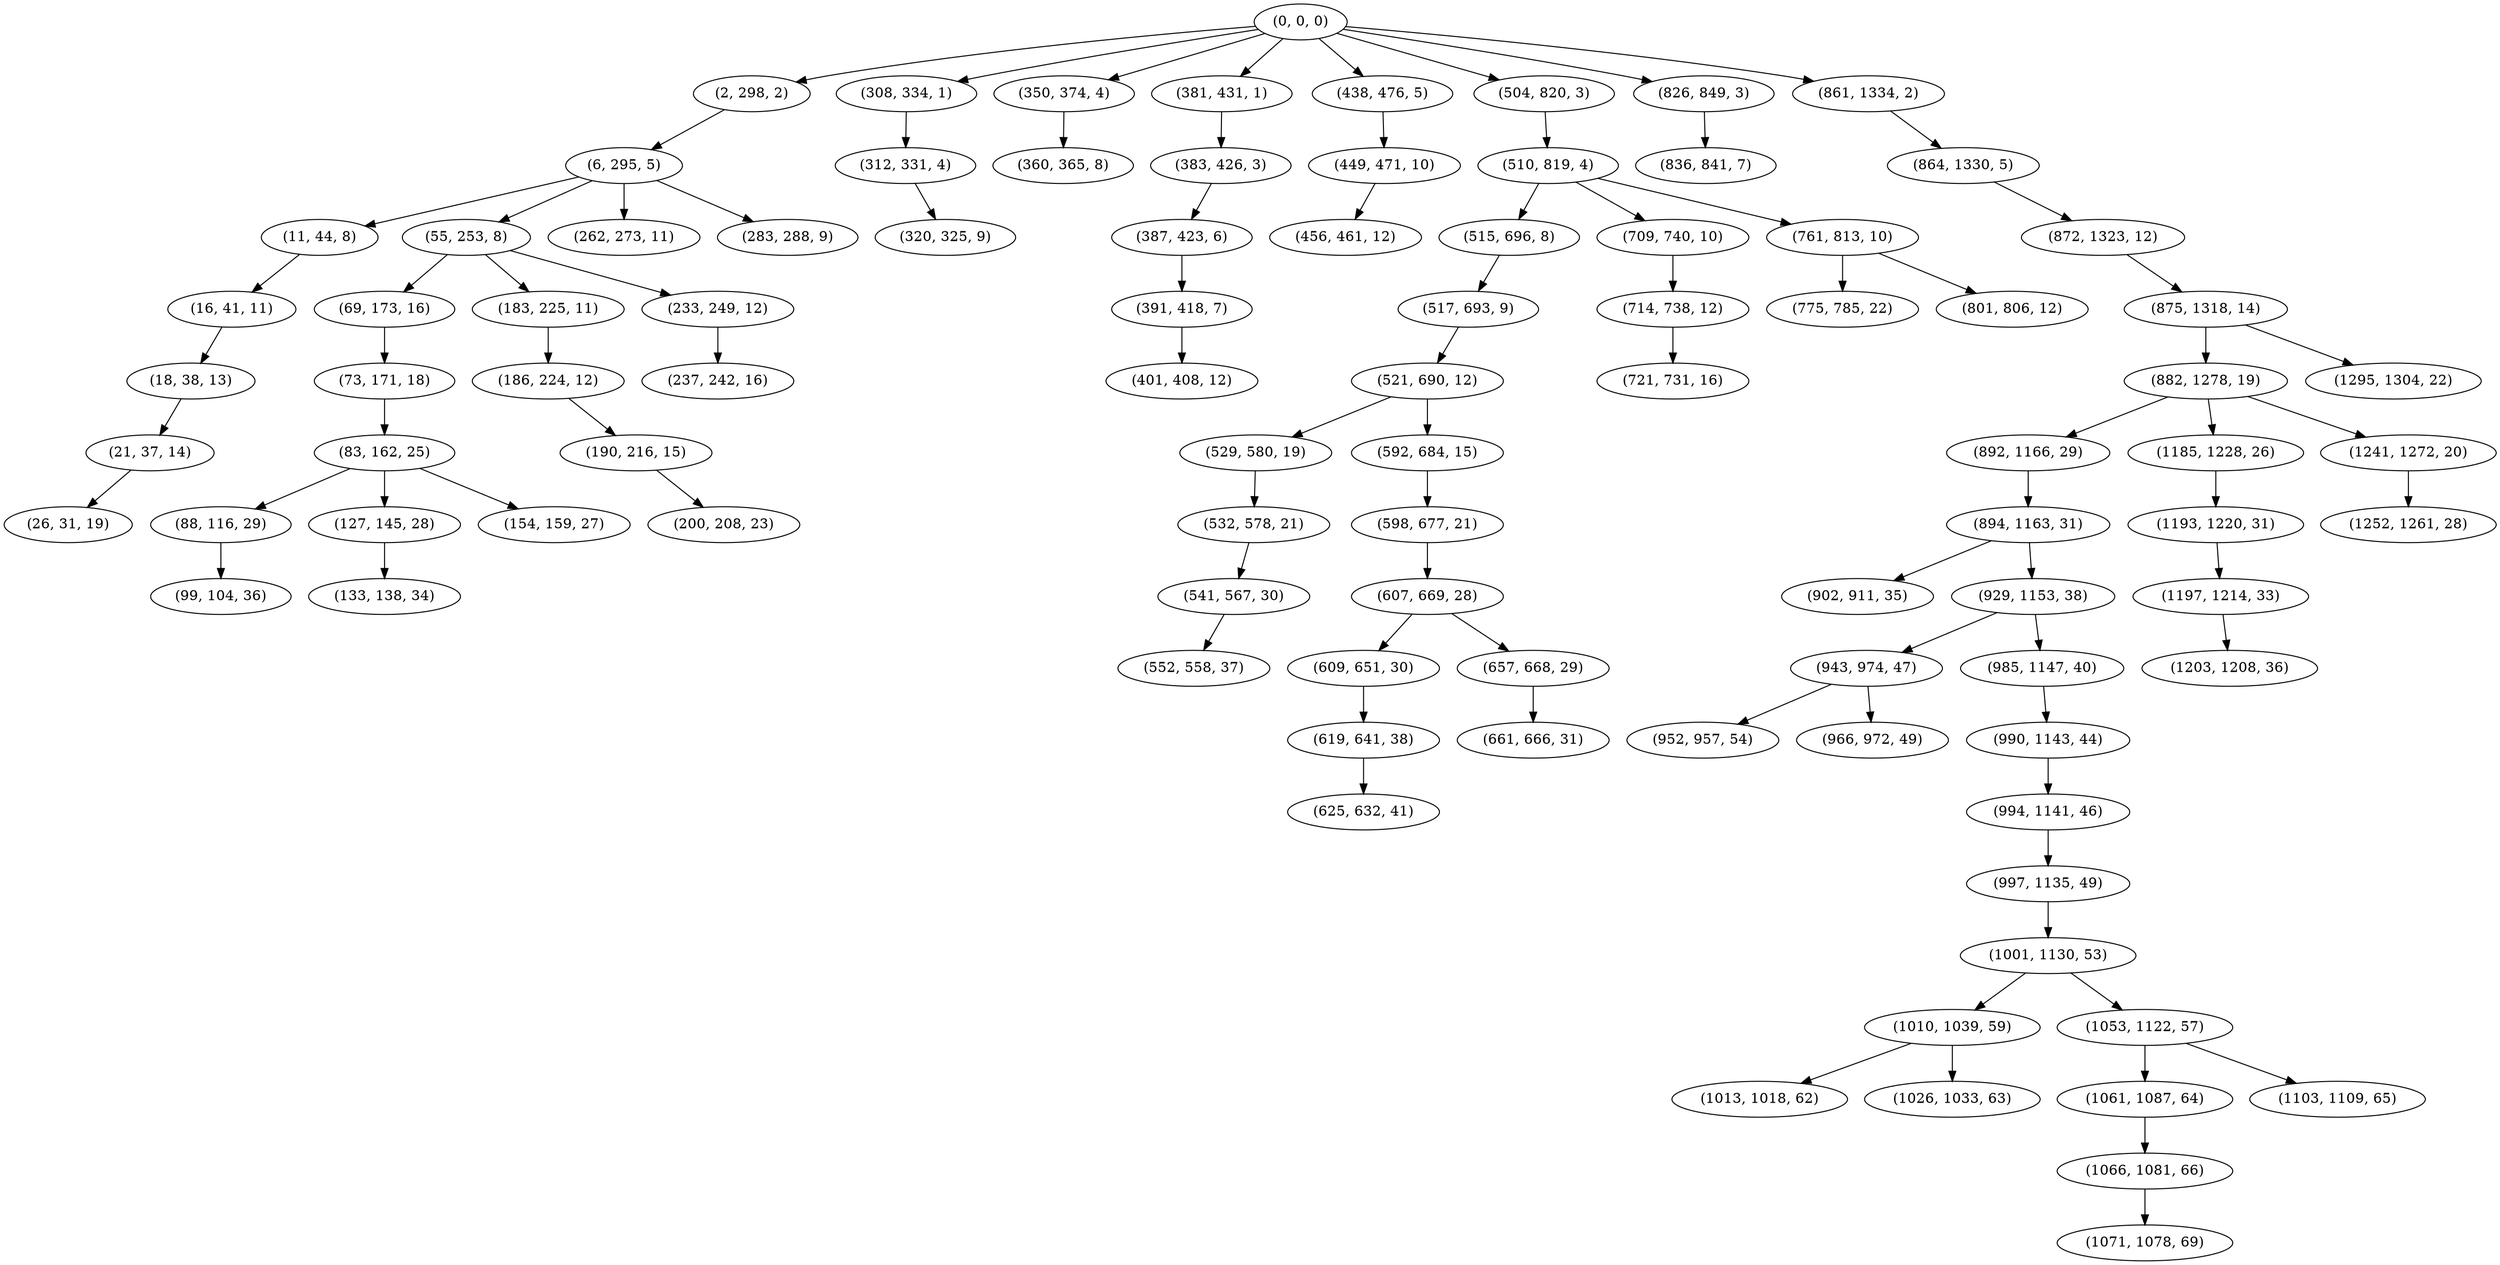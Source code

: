 digraph tree {
    "(0, 0, 0)";
    "(2, 298, 2)";
    "(6, 295, 5)";
    "(11, 44, 8)";
    "(16, 41, 11)";
    "(18, 38, 13)";
    "(21, 37, 14)";
    "(26, 31, 19)";
    "(55, 253, 8)";
    "(69, 173, 16)";
    "(73, 171, 18)";
    "(83, 162, 25)";
    "(88, 116, 29)";
    "(99, 104, 36)";
    "(127, 145, 28)";
    "(133, 138, 34)";
    "(154, 159, 27)";
    "(183, 225, 11)";
    "(186, 224, 12)";
    "(190, 216, 15)";
    "(200, 208, 23)";
    "(233, 249, 12)";
    "(237, 242, 16)";
    "(262, 273, 11)";
    "(283, 288, 9)";
    "(308, 334, 1)";
    "(312, 331, 4)";
    "(320, 325, 9)";
    "(350, 374, 4)";
    "(360, 365, 8)";
    "(381, 431, 1)";
    "(383, 426, 3)";
    "(387, 423, 6)";
    "(391, 418, 7)";
    "(401, 408, 12)";
    "(438, 476, 5)";
    "(449, 471, 10)";
    "(456, 461, 12)";
    "(504, 820, 3)";
    "(510, 819, 4)";
    "(515, 696, 8)";
    "(517, 693, 9)";
    "(521, 690, 12)";
    "(529, 580, 19)";
    "(532, 578, 21)";
    "(541, 567, 30)";
    "(552, 558, 37)";
    "(592, 684, 15)";
    "(598, 677, 21)";
    "(607, 669, 28)";
    "(609, 651, 30)";
    "(619, 641, 38)";
    "(625, 632, 41)";
    "(657, 668, 29)";
    "(661, 666, 31)";
    "(709, 740, 10)";
    "(714, 738, 12)";
    "(721, 731, 16)";
    "(761, 813, 10)";
    "(775, 785, 22)";
    "(801, 806, 12)";
    "(826, 849, 3)";
    "(836, 841, 7)";
    "(861, 1334, 2)";
    "(864, 1330, 5)";
    "(872, 1323, 12)";
    "(875, 1318, 14)";
    "(882, 1278, 19)";
    "(892, 1166, 29)";
    "(894, 1163, 31)";
    "(902, 911, 35)";
    "(929, 1153, 38)";
    "(943, 974, 47)";
    "(952, 957, 54)";
    "(966, 972, 49)";
    "(985, 1147, 40)";
    "(990, 1143, 44)";
    "(994, 1141, 46)";
    "(997, 1135, 49)";
    "(1001, 1130, 53)";
    "(1010, 1039, 59)";
    "(1013, 1018, 62)";
    "(1026, 1033, 63)";
    "(1053, 1122, 57)";
    "(1061, 1087, 64)";
    "(1066, 1081, 66)";
    "(1071, 1078, 69)";
    "(1103, 1109, 65)";
    "(1185, 1228, 26)";
    "(1193, 1220, 31)";
    "(1197, 1214, 33)";
    "(1203, 1208, 36)";
    "(1241, 1272, 20)";
    "(1252, 1261, 28)";
    "(1295, 1304, 22)";
    "(0, 0, 0)" -> "(2, 298, 2)";
    "(0, 0, 0)" -> "(308, 334, 1)";
    "(0, 0, 0)" -> "(350, 374, 4)";
    "(0, 0, 0)" -> "(381, 431, 1)";
    "(0, 0, 0)" -> "(438, 476, 5)";
    "(0, 0, 0)" -> "(504, 820, 3)";
    "(0, 0, 0)" -> "(826, 849, 3)";
    "(0, 0, 0)" -> "(861, 1334, 2)";
    "(2, 298, 2)" -> "(6, 295, 5)";
    "(6, 295, 5)" -> "(11, 44, 8)";
    "(6, 295, 5)" -> "(55, 253, 8)";
    "(6, 295, 5)" -> "(262, 273, 11)";
    "(6, 295, 5)" -> "(283, 288, 9)";
    "(11, 44, 8)" -> "(16, 41, 11)";
    "(16, 41, 11)" -> "(18, 38, 13)";
    "(18, 38, 13)" -> "(21, 37, 14)";
    "(21, 37, 14)" -> "(26, 31, 19)";
    "(55, 253, 8)" -> "(69, 173, 16)";
    "(55, 253, 8)" -> "(183, 225, 11)";
    "(55, 253, 8)" -> "(233, 249, 12)";
    "(69, 173, 16)" -> "(73, 171, 18)";
    "(73, 171, 18)" -> "(83, 162, 25)";
    "(83, 162, 25)" -> "(88, 116, 29)";
    "(83, 162, 25)" -> "(127, 145, 28)";
    "(83, 162, 25)" -> "(154, 159, 27)";
    "(88, 116, 29)" -> "(99, 104, 36)";
    "(127, 145, 28)" -> "(133, 138, 34)";
    "(183, 225, 11)" -> "(186, 224, 12)";
    "(186, 224, 12)" -> "(190, 216, 15)";
    "(190, 216, 15)" -> "(200, 208, 23)";
    "(233, 249, 12)" -> "(237, 242, 16)";
    "(308, 334, 1)" -> "(312, 331, 4)";
    "(312, 331, 4)" -> "(320, 325, 9)";
    "(350, 374, 4)" -> "(360, 365, 8)";
    "(381, 431, 1)" -> "(383, 426, 3)";
    "(383, 426, 3)" -> "(387, 423, 6)";
    "(387, 423, 6)" -> "(391, 418, 7)";
    "(391, 418, 7)" -> "(401, 408, 12)";
    "(438, 476, 5)" -> "(449, 471, 10)";
    "(449, 471, 10)" -> "(456, 461, 12)";
    "(504, 820, 3)" -> "(510, 819, 4)";
    "(510, 819, 4)" -> "(515, 696, 8)";
    "(510, 819, 4)" -> "(709, 740, 10)";
    "(510, 819, 4)" -> "(761, 813, 10)";
    "(515, 696, 8)" -> "(517, 693, 9)";
    "(517, 693, 9)" -> "(521, 690, 12)";
    "(521, 690, 12)" -> "(529, 580, 19)";
    "(521, 690, 12)" -> "(592, 684, 15)";
    "(529, 580, 19)" -> "(532, 578, 21)";
    "(532, 578, 21)" -> "(541, 567, 30)";
    "(541, 567, 30)" -> "(552, 558, 37)";
    "(592, 684, 15)" -> "(598, 677, 21)";
    "(598, 677, 21)" -> "(607, 669, 28)";
    "(607, 669, 28)" -> "(609, 651, 30)";
    "(607, 669, 28)" -> "(657, 668, 29)";
    "(609, 651, 30)" -> "(619, 641, 38)";
    "(619, 641, 38)" -> "(625, 632, 41)";
    "(657, 668, 29)" -> "(661, 666, 31)";
    "(709, 740, 10)" -> "(714, 738, 12)";
    "(714, 738, 12)" -> "(721, 731, 16)";
    "(761, 813, 10)" -> "(775, 785, 22)";
    "(761, 813, 10)" -> "(801, 806, 12)";
    "(826, 849, 3)" -> "(836, 841, 7)";
    "(861, 1334, 2)" -> "(864, 1330, 5)";
    "(864, 1330, 5)" -> "(872, 1323, 12)";
    "(872, 1323, 12)" -> "(875, 1318, 14)";
    "(875, 1318, 14)" -> "(882, 1278, 19)";
    "(875, 1318, 14)" -> "(1295, 1304, 22)";
    "(882, 1278, 19)" -> "(892, 1166, 29)";
    "(882, 1278, 19)" -> "(1185, 1228, 26)";
    "(882, 1278, 19)" -> "(1241, 1272, 20)";
    "(892, 1166, 29)" -> "(894, 1163, 31)";
    "(894, 1163, 31)" -> "(902, 911, 35)";
    "(894, 1163, 31)" -> "(929, 1153, 38)";
    "(929, 1153, 38)" -> "(943, 974, 47)";
    "(929, 1153, 38)" -> "(985, 1147, 40)";
    "(943, 974, 47)" -> "(952, 957, 54)";
    "(943, 974, 47)" -> "(966, 972, 49)";
    "(985, 1147, 40)" -> "(990, 1143, 44)";
    "(990, 1143, 44)" -> "(994, 1141, 46)";
    "(994, 1141, 46)" -> "(997, 1135, 49)";
    "(997, 1135, 49)" -> "(1001, 1130, 53)";
    "(1001, 1130, 53)" -> "(1010, 1039, 59)";
    "(1001, 1130, 53)" -> "(1053, 1122, 57)";
    "(1010, 1039, 59)" -> "(1013, 1018, 62)";
    "(1010, 1039, 59)" -> "(1026, 1033, 63)";
    "(1053, 1122, 57)" -> "(1061, 1087, 64)";
    "(1053, 1122, 57)" -> "(1103, 1109, 65)";
    "(1061, 1087, 64)" -> "(1066, 1081, 66)";
    "(1066, 1081, 66)" -> "(1071, 1078, 69)";
    "(1185, 1228, 26)" -> "(1193, 1220, 31)";
    "(1193, 1220, 31)" -> "(1197, 1214, 33)";
    "(1197, 1214, 33)" -> "(1203, 1208, 36)";
    "(1241, 1272, 20)" -> "(1252, 1261, 28)";
}
